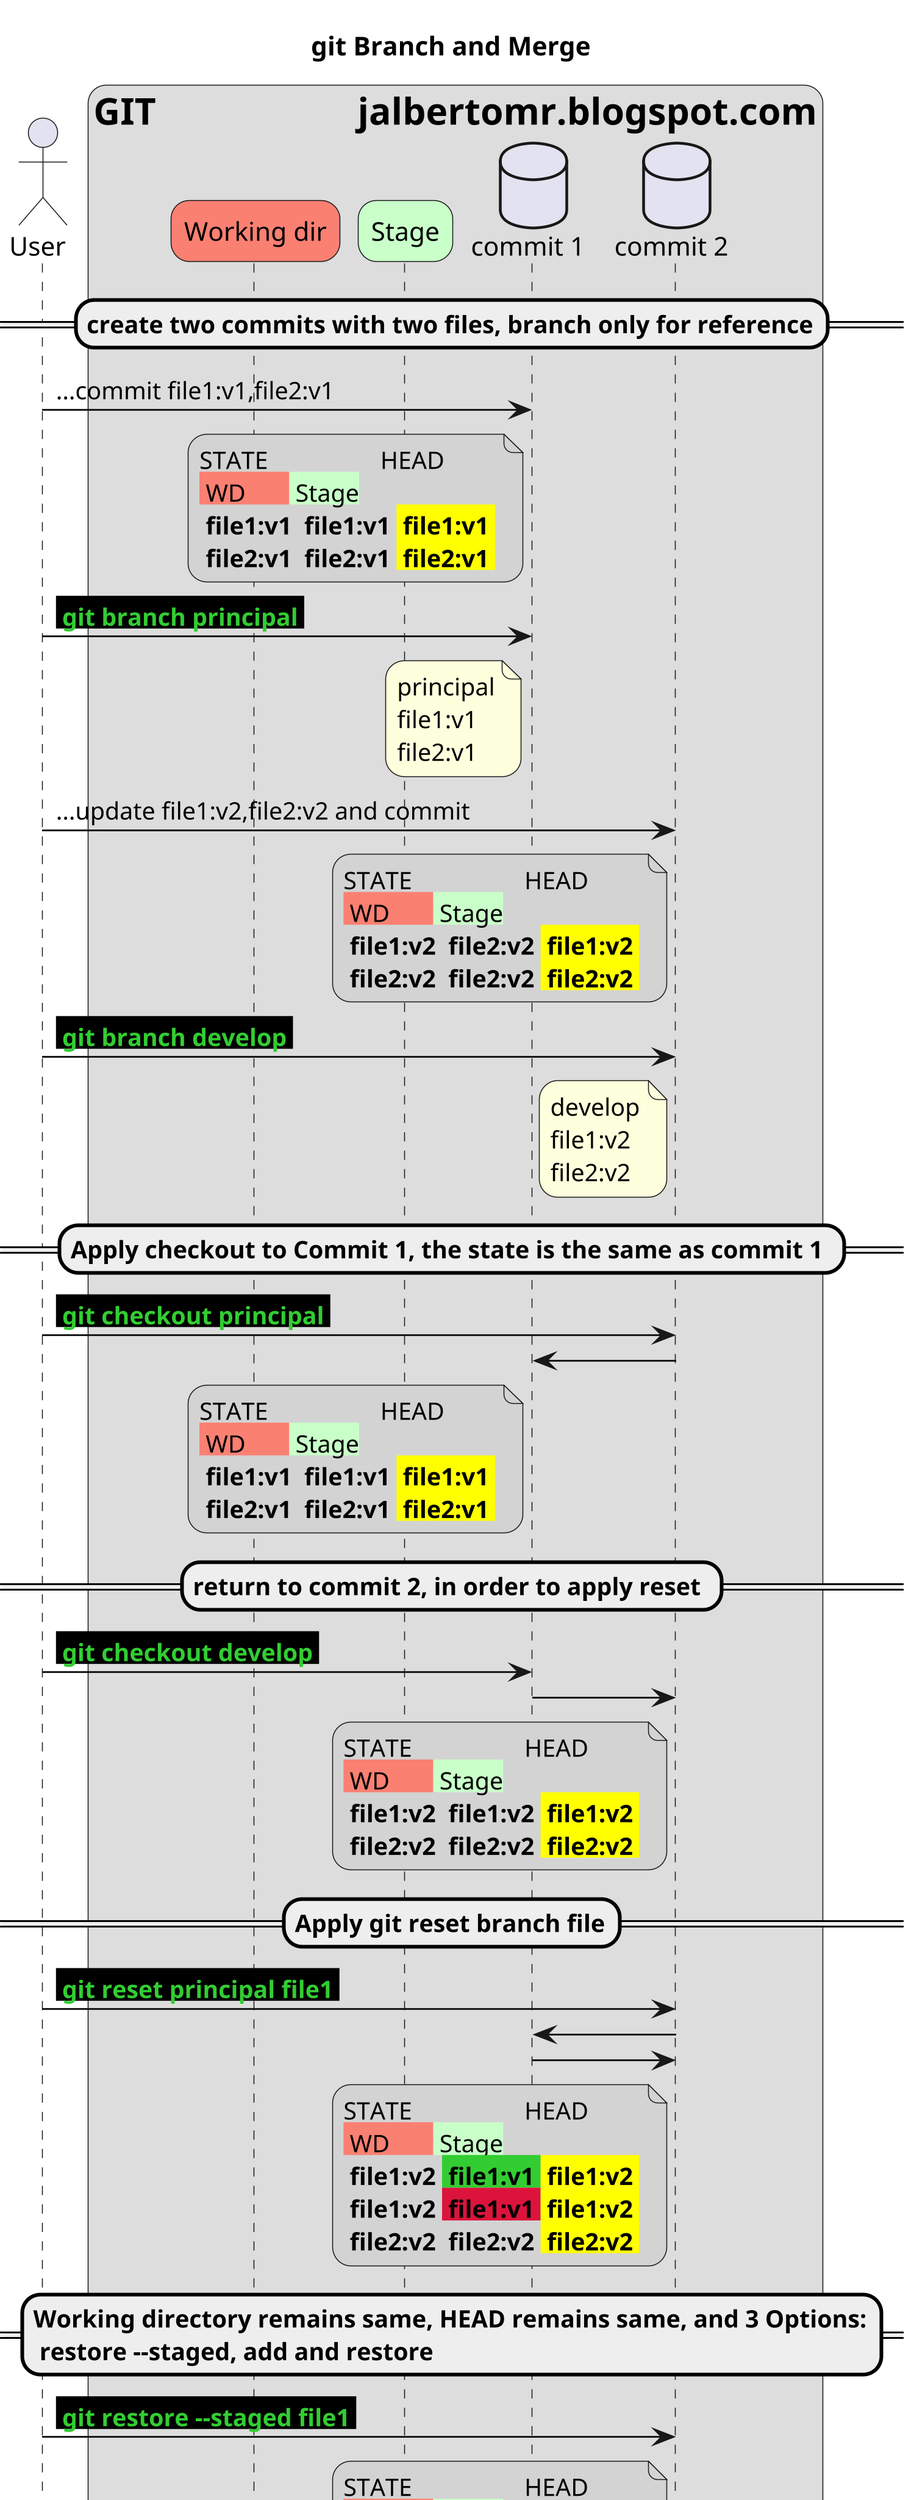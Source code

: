 @startuml
scale 1500 width
title git Branch and Merge
skinparam roundCorner 20
actor User
box "<size:20>GIT                     jalbertomr.blogspot.com</size>"
participant "Working dir" as WD #salmon
participant "Stage" as S #technology
database "commit 1" as C1
database "commit 2" as C2
==  create two commits with two files, branch only for reference==
User -> C1:  ...commit file1:v1,file2:v1
note left of C1 #lightgray
STATE                  HEAD
<color:black><back:salmon> WD       <back:technology> Stage
<b> file1:v1 <b> file1:v1 </b><color:black><back:yellow><b> file1:v1 </b></back></color>
<b> file2:v1 <color:black><b> file2:v1 </b><color:black><back:yellow><b> file2:v1 </b></back></color>
end note
User-> C1 : <color:limegreen><back:black><b> git branch principal </b></back></color>
note left of C1
principal
file1:v1
file2:v1
end note
User -> C2:  ...update file1:v2,file2:v2 and commit
note left of C2 #lightgray
STATE                  HEAD
<color:black><back:salmon> WD       <back:technology> Stage
<b> file1:v2 <b> file2:v2 </b><color:black><back:yellow><b> file1:v2 </b></back></color>
<b> file2:v2 <b> file2:v2 </b><color:black><back:yellow><b> file2:v2 </b></back></color>
end note

User-> C2 : <color:limegreen><back:black><b> git branch develop </b></back></color>
note left of C2
develop
file1:v2
file2:v2
end note
== Apply checkout to Commit 1, the state is the same as commit 1 ==
User-> C2 : <color:limegreen><back:black><b> git checkout principal </b></back></color>
C2 -> C1
note left of C1 #lightgray
STATE                  HEAD
<color:black><back:salmon> WD       <back:technology> Stage
<b> file1:v1 <b> file1:v1 </b><color:black><back:yellow><b> file1:v1 </b></back></color>
<b> file2:v1 <color:black><b> file2:v1 </b><color:black><back:yellow><b> file2:v1 </b></back></color>
end note

== return to commit 2, in order to apply reset ==
User-> C1 : <color:limegreen><back:black><b> git checkout develop </b></back></color>
C1 -> C2
note left of C2 #lightgray
STATE                  HEAD
<color:black><back:salmon> WD       <back:technology> Stage
<b> file1:v2 <b> file1:v2 </b><color:black><back:yellow><b> file1:v2 </b></back></color>
<b> file2:v2 <b> file2:v2 </b><color:black><back:yellow><b> file2:v2 </b></back></color>
end note

== Apply git reset branch file==
User-> C2 : <color:limegreen><back:black><b> git reset principal file1 </b></back></color>
C2->C1
C1->C2
note left of C2 #lightgray
STATE                  HEAD
<color:black><back:salmon> WD       <back:technology> Stage
<b> file1:v2 <back:limegreen><b> file1:v1 </b><color:black><back:yellow><b> file1:v2 </b></back></color>
<b> file1:v2 <back:crimson><b> file1:v1 </b><color:black><back:yellow><b> file1:v2 </b></back></color>
<b> file2:v2 <b> file2:v2 </b><color:black><back:yellow><b> file2:v2 </b></back></color>
end note
== Working directory remains same, HEAD remains same, and 3 Options:\n restore --staged, add and restore ==
User-> C2 : <color:limegreen><back:black><b> git restore --staged file1 </b></back></color>
note left of C2 #lightgray
STATE                  HEAD
<color:black><back:salmon> WD       <back:technology> Stage
<b> file1:v2 <b> file1:v2 </b><color:black><back:yellow><b> file1:v2 </b></back></color>
<b> file2:v2 <b> file2:v2 </b><color:black><back:yellow><b> file2:v2 </b></back></color>
end note

User-> C2 : <color:limegreen><back:black><b> git add file1 </b></back></color>
note left of C2 #lightgray
STATE                  HEAD
<color:black><back:salmon> WD       <back:technology> Stage
<b> file1:v2 <b> file1:v2 </b><color:black><back:yellow><b> file1:v2 </b></back></color>
<b> file2:v2 <b> file2:v2 </b><color:black><back:yellow><b> file2:v2 </b></back></color>
end note

User-> C2 : <color:limegreen><back:black><b> git restore file2 </b></back></color>

note left of C2 #lightgray
STATE                  HEAD
<color:black><back:salmon> WD       <back:technology> Stage
<b> file1:v1 <back:limegreen><b> file1:v1 </b><color:black><back:yellow><b> file1:v2 </b></back></color>
<b> file2:v2 <b> file2:v2 </b><color:black><back:yellow><b> file2:v2 </b></back></color>
end note
== restore --staged, leaves State as previous\nadd, leaves State as previous\nrestore leaves file1:v1 on WD and ready to commit==
@enduml